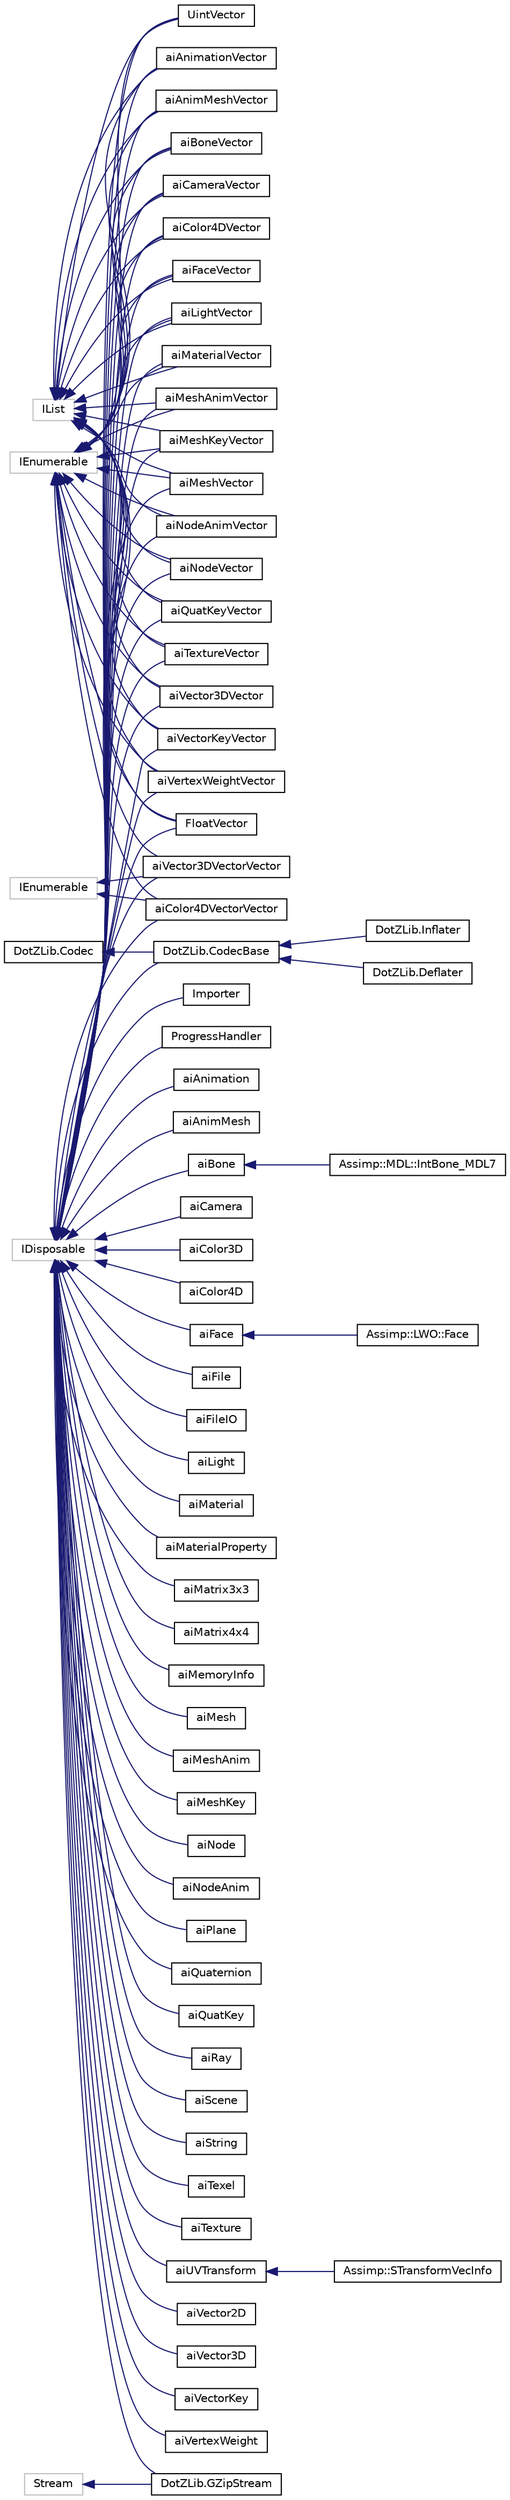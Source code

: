 digraph "Graphical Class Hierarchy"
{
  edge [fontname="Helvetica",fontsize="10",labelfontname="Helvetica",labelfontsize="10"];
  node [fontname="Helvetica",fontsize="10",shape=record];
  rankdir="LR";
  Node1 [label="DotZLib.Codec",height=0.2,width=0.4,color="black", fillcolor="white", style="filled",URL="$interface_dot_z_lib_1_1_codec.html",tooltip="Declares methods and events for implementing compressors/decompressors "];
  Node1 -> Node2 [dir="back",color="midnightblue",fontsize="10",style="solid",fontname="Helvetica"];
  Node2 [label="DotZLib.CodecBase",height=0.2,width=0.4,color="black", fillcolor="white", style="filled",URL="$class_dot_z_lib_1_1_codec_base.html",tooltip="Implements the common functionality needed for all Codecs "];
  Node2 -> Node3 [dir="back",color="midnightblue",fontsize="10",style="solid",fontname="Helvetica"];
  Node3 [label="DotZLib.Deflater",height=0.2,width=0.4,color="black", fillcolor="white", style="filled",URL="$class_dot_z_lib_1_1_deflater.html",tooltip="Implements a data compressor, using the deflate algorithm in the ZLib dll "];
  Node2 -> Node4 [dir="back",color="midnightblue",fontsize="10",style="solid",fontname="Helvetica"];
  Node4 [label="DotZLib.Inflater",height=0.2,width=0.4,color="black", fillcolor="white", style="filled",URL="$class_dot_z_lib_1_1_inflater.html",tooltip="Implements a data decompressor, using the inflate algorithm in the ZLib dll "];
  Node5 [label="IDisposable",height=0.2,width=0.4,color="grey75", fillcolor="white", style="filled"];
  Node5 -> Node6 [dir="back",color="midnightblue",fontsize="10",style="solid",fontname="Helvetica"];
  Node6 [label="aiAnimation",height=0.2,width=0.4,color="black", fillcolor="white", style="filled",URL="$structai_animation.html"];
  Node5 -> Node7 [dir="back",color="midnightblue",fontsize="10",style="solid",fontname="Helvetica"];
  Node7 [label="aiAnimationVector",height=0.2,width=0.4,color="black", fillcolor="white", style="filled",URL="$classai_animation_vector.html"];
  Node5 -> Node8 [dir="back",color="midnightblue",fontsize="10",style="solid",fontname="Helvetica"];
  Node8 [label="aiAnimMesh",height=0.2,width=0.4,color="black", fillcolor="white", style="filled",URL="$structai_anim_mesh.html",tooltip="NOT CURRENTLY IN USE. An AnimMesh is an attachment to an aiMesh stores per-vertex animations for a pa..."];
  Node5 -> Node9 [dir="back",color="midnightblue",fontsize="10",style="solid",fontname="Helvetica"];
  Node9 [label="aiAnimMeshVector",height=0.2,width=0.4,color="black", fillcolor="white", style="filled",URL="$classai_anim_mesh_vector.html"];
  Node5 -> Node10 [dir="back",color="midnightblue",fontsize="10",style="solid",fontname="Helvetica"];
  Node10 [label="aiBone",height=0.2,width=0.4,color="black", fillcolor="white", style="filled",URL="$structai_bone.html",tooltip="A single bone of a mesh. "];
  Node10 -> Node11 [dir="back",color="midnightblue",fontsize="10",style="solid",fontname="Helvetica"];
  Node11 [label="Assimp::MDL::IntBone_MDL7",height=0.2,width=0.4,color="black", fillcolor="white", style="filled",URL="$struct_assimp_1_1_m_d_l_1_1_int_bone___m_d_l7.html",tooltip="Internal data structure to represent a bone in a MDL7 file with all of its animation channels assigne..."];
  Node5 -> Node12 [dir="back",color="midnightblue",fontsize="10",style="solid",fontname="Helvetica"];
  Node12 [label="aiBoneVector",height=0.2,width=0.4,color="black", fillcolor="white", style="filled",URL="$classai_bone_vector.html"];
  Node5 -> Node13 [dir="back",color="midnightblue",fontsize="10",style="solid",fontname="Helvetica"];
  Node13 [label="aiCamera",height=0.2,width=0.4,color="black", fillcolor="white", style="filled",URL="$structai_camera.html"];
  Node5 -> Node14 [dir="back",color="midnightblue",fontsize="10",style="solid",fontname="Helvetica"];
  Node14 [label="aiCameraVector",height=0.2,width=0.4,color="black", fillcolor="white", style="filled",URL="$classai_camera_vector.html"];
  Node5 -> Node15 [dir="back",color="midnightblue",fontsize="10",style="solid",fontname="Helvetica"];
  Node15 [label="aiColor3D",height=0.2,width=0.4,color="black", fillcolor="white", style="filled",URL="$structai_color3_d.html"];
  Node5 -> Node16 [dir="back",color="midnightblue",fontsize="10",style="solid",fontname="Helvetica"];
  Node16 [label="aiColor4D",height=0.2,width=0.4,color="black", fillcolor="white", style="filled",URL="$structai_color4_d.html"];
  Node5 -> Node17 [dir="back",color="midnightblue",fontsize="10",style="solid",fontname="Helvetica"];
  Node17 [label="aiColor4DVector",height=0.2,width=0.4,color="black", fillcolor="white", style="filled",URL="$classai_color4_d_vector.html"];
  Node5 -> Node18 [dir="back",color="midnightblue",fontsize="10",style="solid",fontname="Helvetica"];
  Node18 [label="aiColor4DVectorVector",height=0.2,width=0.4,color="black", fillcolor="white", style="filled",URL="$classai_color4_d_vector_vector.html"];
  Node5 -> Node19 [dir="back",color="midnightblue",fontsize="10",style="solid",fontname="Helvetica"];
  Node19 [label="aiFace",height=0.2,width=0.4,color="black", fillcolor="white", style="filled",URL="$structai_face.html",tooltip="A single face in a mesh, referring to multiple vertices. "];
  Node19 -> Node20 [dir="back",color="midnightblue",fontsize="10",style="solid",fontname="Helvetica"];
  Node20 [label="Assimp::LWO::Face",height=0.2,width=0.4,color="black", fillcolor="white", style="filled",URL="$struct_assimp_1_1_l_w_o_1_1_face.html",tooltip="Data structure for a face in a LWO file. "];
  Node5 -> Node21 [dir="back",color="midnightblue",fontsize="10",style="solid",fontname="Helvetica"];
  Node21 [label="aiFaceVector",height=0.2,width=0.4,color="black", fillcolor="white", style="filled",URL="$classai_face_vector.html"];
  Node5 -> Node22 [dir="back",color="midnightblue",fontsize="10",style="solid",fontname="Helvetica"];
  Node22 [label="aiFile",height=0.2,width=0.4,color="black", fillcolor="white", style="filled",URL="$structai_file.html",tooltip="C-API: File callbacks. "];
  Node5 -> Node23 [dir="back",color="midnightblue",fontsize="10",style="solid",fontname="Helvetica"];
  Node23 [label="aiFileIO",height=0.2,width=0.4,color="black", fillcolor="white", style="filled",URL="$structai_file_i_o.html",tooltip="C-API: File system callbacks. "];
  Node5 -> Node24 [dir="back",color="midnightblue",fontsize="10",style="solid",fontname="Helvetica"];
  Node24 [label="aiLight",height=0.2,width=0.4,color="black", fillcolor="white", style="filled",URL="$structai_light.html"];
  Node5 -> Node25 [dir="back",color="midnightblue",fontsize="10",style="solid",fontname="Helvetica"];
  Node25 [label="aiLightVector",height=0.2,width=0.4,color="black", fillcolor="white", style="filled",URL="$classai_light_vector.html"];
  Node5 -> Node26 [dir="back",color="midnightblue",fontsize="10",style="solid",fontname="Helvetica"];
  Node26 [label="aiMaterial",height=0.2,width=0.4,color="black", fillcolor="white", style="filled",URL="$classai_material.html"];
  Node5 -> Node27 [dir="back",color="midnightblue",fontsize="10",style="solid",fontname="Helvetica"];
  Node27 [label="aiMaterialProperty",height=0.2,width=0.4,color="black", fillcolor="white", style="filled",URL="$classai_material_property.html"];
  Node5 -> Node28 [dir="back",color="midnightblue",fontsize="10",style="solid",fontname="Helvetica"];
  Node28 [label="aiMaterialVector",height=0.2,width=0.4,color="black", fillcolor="white", style="filled",URL="$classai_material_vector.html"];
  Node5 -> Node29 [dir="back",color="midnightblue",fontsize="10",style="solid",fontname="Helvetica"];
  Node29 [label="aiMatrix3x3",height=0.2,width=0.4,color="black", fillcolor="white", style="filled",URL="$structai_matrix3x3.html"];
  Node5 -> Node30 [dir="back",color="midnightblue",fontsize="10",style="solid",fontname="Helvetica"];
  Node30 [label="aiMatrix4x4",height=0.2,width=0.4,color="black", fillcolor="white", style="filled",URL="$structai_matrix4x4.html"];
  Node5 -> Node31 [dir="back",color="midnightblue",fontsize="10",style="solid",fontname="Helvetica"];
  Node31 [label="aiMemoryInfo",height=0.2,width=0.4,color="black", fillcolor="white", style="filled",URL="$classai_memory_info.html"];
  Node5 -> Node32 [dir="back",color="midnightblue",fontsize="10",style="solid",fontname="Helvetica"];
  Node32 [label="aiMesh",height=0.2,width=0.4,color="black", fillcolor="white", style="filled",URL="$structai_mesh.html",tooltip="A mesh represents a geometry or model with a single material. "];
  Node5 -> Node33 [dir="back",color="midnightblue",fontsize="10",style="solid",fontname="Helvetica"];
  Node33 [label="aiMeshAnim",height=0.2,width=0.4,color="black", fillcolor="white", style="filled",URL="$structai_mesh_anim.html"];
  Node5 -> Node34 [dir="back",color="midnightblue",fontsize="10",style="solid",fontname="Helvetica"];
  Node34 [label="aiMeshAnimVector",height=0.2,width=0.4,color="black", fillcolor="white", style="filled",URL="$classai_mesh_anim_vector.html"];
  Node5 -> Node35 [dir="back",color="midnightblue",fontsize="10",style="solid",fontname="Helvetica"];
  Node35 [label="aiMeshKey",height=0.2,width=0.4,color="black", fillcolor="white", style="filled",URL="$structai_mesh_key.html"];
  Node5 -> Node36 [dir="back",color="midnightblue",fontsize="10",style="solid",fontname="Helvetica"];
  Node36 [label="aiMeshKeyVector",height=0.2,width=0.4,color="black", fillcolor="white", style="filled",URL="$classai_mesh_key_vector.html"];
  Node5 -> Node37 [dir="back",color="midnightblue",fontsize="10",style="solid",fontname="Helvetica"];
  Node37 [label="aiMeshVector",height=0.2,width=0.4,color="black", fillcolor="white", style="filled",URL="$classai_mesh_vector.html"];
  Node5 -> Node38 [dir="back",color="midnightblue",fontsize="10",style="solid",fontname="Helvetica"];
  Node38 [label="aiNode",height=0.2,width=0.4,color="black", fillcolor="white", style="filled",URL="$structai_node.html"];
  Node5 -> Node39 [dir="back",color="midnightblue",fontsize="10",style="solid",fontname="Helvetica"];
  Node39 [label="aiNodeAnim",height=0.2,width=0.4,color="black", fillcolor="white", style="filled",URL="$structai_node_anim.html"];
  Node5 -> Node40 [dir="back",color="midnightblue",fontsize="10",style="solid",fontname="Helvetica"];
  Node40 [label="aiNodeAnimVector",height=0.2,width=0.4,color="black", fillcolor="white", style="filled",URL="$classai_node_anim_vector.html"];
  Node5 -> Node41 [dir="back",color="midnightblue",fontsize="10",style="solid",fontname="Helvetica"];
  Node41 [label="aiNodeVector",height=0.2,width=0.4,color="black", fillcolor="white", style="filled",URL="$classai_node_vector.html"];
  Node5 -> Node42 [dir="back",color="midnightblue",fontsize="10",style="solid",fontname="Helvetica"];
  Node42 [label="aiPlane",height=0.2,width=0.4,color="black", fillcolor="white", style="filled",URL="$structai_plane.html"];
  Node5 -> Node43 [dir="back",color="midnightblue",fontsize="10",style="solid",fontname="Helvetica"];
  Node43 [label="aiQuaternion",height=0.2,width=0.4,color="black", fillcolor="white", style="filled",URL="$structai_quaternion.html"];
  Node5 -> Node44 [dir="back",color="midnightblue",fontsize="10",style="solid",fontname="Helvetica"];
  Node44 [label="aiQuatKey",height=0.2,width=0.4,color="black", fillcolor="white", style="filled",URL="$structai_quat_key.html"];
  Node5 -> Node45 [dir="back",color="midnightblue",fontsize="10",style="solid",fontname="Helvetica"];
  Node45 [label="aiQuatKeyVector",height=0.2,width=0.4,color="black", fillcolor="white", style="filled",URL="$classai_quat_key_vector.html"];
  Node5 -> Node46 [dir="back",color="midnightblue",fontsize="10",style="solid",fontname="Helvetica"];
  Node46 [label="aiRay",height=0.2,width=0.4,color="black", fillcolor="white", style="filled",URL="$structai_ray.html"];
  Node5 -> Node47 [dir="back",color="midnightblue",fontsize="10",style="solid",fontname="Helvetica"];
  Node47 [label="aiScene",height=0.2,width=0.4,color="black", fillcolor="white", style="filled",URL="$structai_scene.html"];
  Node5 -> Node48 [dir="back",color="midnightblue",fontsize="10",style="solid",fontname="Helvetica"];
  Node48 [label="aiString",height=0.2,width=0.4,color="black", fillcolor="white", style="filled",URL="$structai_string.html"];
  Node5 -> Node49 [dir="back",color="midnightblue",fontsize="10",style="solid",fontname="Helvetica"];
  Node49 [label="aiTexel",height=0.2,width=0.4,color="black", fillcolor="white", style="filled",URL="$structai_texel.html",tooltip="Helper structure to represent a texel in a ARGB8888 format. "];
  Node5 -> Node50 [dir="back",color="midnightblue",fontsize="10",style="solid",fontname="Helvetica"];
  Node50 [label="aiTexture",height=0.2,width=0.4,color="black", fillcolor="white", style="filled",URL="$structai_texture.html"];
  Node5 -> Node51 [dir="back",color="midnightblue",fontsize="10",style="solid",fontname="Helvetica"];
  Node51 [label="aiTextureVector",height=0.2,width=0.4,color="black", fillcolor="white", style="filled",URL="$classai_texture_vector.html"];
  Node5 -> Node52 [dir="back",color="midnightblue",fontsize="10",style="solid",fontname="Helvetica"];
  Node52 [label="aiUVTransform",height=0.2,width=0.4,color="black", fillcolor="white", style="filled",URL="$structai_u_v_transform.html",tooltip="Defines how an UV channel is transformed. "];
  Node52 -> Node53 [dir="back",color="midnightblue",fontsize="10",style="solid",fontname="Helvetica"];
  Node53 [label="Assimp::STransformVecInfo",height=0.2,width=0.4,color="black", fillcolor="white", style="filled",URL="$struct_assimp_1_1_s_transform_vec_info.html"];
  Node5 -> Node54 [dir="back",color="midnightblue",fontsize="10",style="solid",fontname="Helvetica"];
  Node54 [label="aiVector2D",height=0.2,width=0.4,color="black", fillcolor="white", style="filled",URL="$structai_vector2_d.html"];
  Node5 -> Node55 [dir="back",color="midnightblue",fontsize="10",style="solid",fontname="Helvetica"];
  Node55 [label="aiVector3D",height=0.2,width=0.4,color="black", fillcolor="white", style="filled",URL="$structai_vector3_d.html"];
  Node5 -> Node56 [dir="back",color="midnightblue",fontsize="10",style="solid",fontname="Helvetica"];
  Node56 [label="aiVector3DVector",height=0.2,width=0.4,color="black", fillcolor="white", style="filled",URL="$classai_vector3_d_vector.html"];
  Node5 -> Node57 [dir="back",color="midnightblue",fontsize="10",style="solid",fontname="Helvetica"];
  Node57 [label="aiVector3DVectorVector",height=0.2,width=0.4,color="black", fillcolor="white", style="filled",URL="$classai_vector3_d_vector_vector.html"];
  Node5 -> Node58 [dir="back",color="midnightblue",fontsize="10",style="solid",fontname="Helvetica"];
  Node58 [label="aiVectorKey",height=0.2,width=0.4,color="black", fillcolor="white", style="filled",URL="$structai_vector_key.html"];
  Node5 -> Node59 [dir="back",color="midnightblue",fontsize="10",style="solid",fontname="Helvetica"];
  Node59 [label="aiVectorKeyVector",height=0.2,width=0.4,color="black", fillcolor="white", style="filled",URL="$classai_vector_key_vector.html"];
  Node5 -> Node60 [dir="back",color="midnightblue",fontsize="10",style="solid",fontname="Helvetica"];
  Node60 [label="aiVertexWeight",height=0.2,width=0.4,color="black", fillcolor="white", style="filled",URL="$structai_vertex_weight.html",tooltip="A single influence of a bone on a vertex. "];
  Node5 -> Node61 [dir="back",color="midnightblue",fontsize="10",style="solid",fontname="Helvetica"];
  Node61 [label="aiVertexWeightVector",height=0.2,width=0.4,color="black", fillcolor="white", style="filled",URL="$classai_vertex_weight_vector.html"];
  Node5 -> Node2 [dir="back",color="midnightblue",fontsize="10",style="solid",fontname="Helvetica"];
  Node5 -> Node62 [dir="back",color="midnightblue",fontsize="10",style="solid",fontname="Helvetica"];
  Node62 [label="DotZLib.GZipStream",height=0.2,width=0.4,color="black", fillcolor="white", style="filled",URL="$class_dot_z_lib_1_1_g_zip_stream.html",tooltip="Implements a compressed Stream, in GZip (.gz) format. "];
  Node5 -> Node63 [dir="back",color="midnightblue",fontsize="10",style="solid",fontname="Helvetica"];
  Node63 [label="FloatVector",height=0.2,width=0.4,color="black", fillcolor="white", style="filled",URL="$class_float_vector.html"];
  Node5 -> Node64 [dir="back",color="midnightblue",fontsize="10",style="solid",fontname="Helvetica"];
  Node64 [label="Importer",height=0.2,width=0.4,color="black", fillcolor="white", style="filled",URL="$class_importer.html"];
  Node5 -> Node65 [dir="back",color="midnightblue",fontsize="10",style="solid",fontname="Helvetica"];
  Node65 [label="ProgressHandler",height=0.2,width=0.4,color="black", fillcolor="white", style="filled",URL="$class_progress_handler.html"];
  Node5 -> Node66 [dir="back",color="midnightblue",fontsize="10",style="solid",fontname="Helvetica"];
  Node66 [label="UintVector",height=0.2,width=0.4,color="black", fillcolor="white", style="filled",URL="$class_uint_vector.html"];
  Node67 [label="IEnumerable",height=0.2,width=0.4,color="grey75", fillcolor="white", style="filled"];
  Node67 -> Node18 [dir="back",color="midnightblue",fontsize="10",style="solid",fontname="Helvetica"];
  Node67 -> Node57 [dir="back",color="midnightblue",fontsize="10",style="solid",fontname="Helvetica"];
  Node68 [label="IEnumerable",height=0.2,width=0.4,color="grey75", fillcolor="white", style="filled"];
  Node68 -> Node7 [dir="back",color="midnightblue",fontsize="10",style="solid",fontname="Helvetica"];
  Node68 -> Node9 [dir="back",color="midnightblue",fontsize="10",style="solid",fontname="Helvetica"];
  Node68 -> Node12 [dir="back",color="midnightblue",fontsize="10",style="solid",fontname="Helvetica"];
  Node68 -> Node14 [dir="back",color="midnightblue",fontsize="10",style="solid",fontname="Helvetica"];
  Node68 -> Node17 [dir="back",color="midnightblue",fontsize="10",style="solid",fontname="Helvetica"];
  Node68 -> Node18 [dir="back",color="midnightblue",fontsize="10",style="solid",fontname="Helvetica"];
  Node68 -> Node21 [dir="back",color="midnightblue",fontsize="10",style="solid",fontname="Helvetica"];
  Node68 -> Node25 [dir="back",color="midnightblue",fontsize="10",style="solid",fontname="Helvetica"];
  Node68 -> Node28 [dir="back",color="midnightblue",fontsize="10",style="solid",fontname="Helvetica"];
  Node68 -> Node34 [dir="back",color="midnightblue",fontsize="10",style="solid",fontname="Helvetica"];
  Node68 -> Node36 [dir="back",color="midnightblue",fontsize="10",style="solid",fontname="Helvetica"];
  Node68 -> Node37 [dir="back",color="midnightblue",fontsize="10",style="solid",fontname="Helvetica"];
  Node68 -> Node40 [dir="back",color="midnightblue",fontsize="10",style="solid",fontname="Helvetica"];
  Node68 -> Node41 [dir="back",color="midnightblue",fontsize="10",style="solid",fontname="Helvetica"];
  Node68 -> Node45 [dir="back",color="midnightblue",fontsize="10",style="solid",fontname="Helvetica"];
  Node68 -> Node51 [dir="back",color="midnightblue",fontsize="10",style="solid",fontname="Helvetica"];
  Node68 -> Node56 [dir="back",color="midnightblue",fontsize="10",style="solid",fontname="Helvetica"];
  Node68 -> Node57 [dir="back",color="midnightblue",fontsize="10",style="solid",fontname="Helvetica"];
  Node68 -> Node59 [dir="back",color="midnightblue",fontsize="10",style="solid",fontname="Helvetica"];
  Node68 -> Node61 [dir="back",color="midnightblue",fontsize="10",style="solid",fontname="Helvetica"];
  Node68 -> Node63 [dir="back",color="midnightblue",fontsize="10",style="solid",fontname="Helvetica"];
  Node68 -> Node66 [dir="back",color="midnightblue",fontsize="10",style="solid",fontname="Helvetica"];
  Node69 [label="IList",height=0.2,width=0.4,color="grey75", fillcolor="white", style="filled"];
  Node69 -> Node7 [dir="back",color="midnightblue",fontsize="10",style="solid",fontname="Helvetica"];
  Node69 -> Node9 [dir="back",color="midnightblue",fontsize="10",style="solid",fontname="Helvetica"];
  Node69 -> Node12 [dir="back",color="midnightblue",fontsize="10",style="solid",fontname="Helvetica"];
  Node69 -> Node14 [dir="back",color="midnightblue",fontsize="10",style="solid",fontname="Helvetica"];
  Node69 -> Node17 [dir="back",color="midnightblue",fontsize="10",style="solid",fontname="Helvetica"];
  Node69 -> Node21 [dir="back",color="midnightblue",fontsize="10",style="solid",fontname="Helvetica"];
  Node69 -> Node25 [dir="back",color="midnightblue",fontsize="10",style="solid",fontname="Helvetica"];
  Node69 -> Node28 [dir="back",color="midnightblue",fontsize="10",style="solid",fontname="Helvetica"];
  Node69 -> Node34 [dir="back",color="midnightblue",fontsize="10",style="solid",fontname="Helvetica"];
  Node69 -> Node36 [dir="back",color="midnightblue",fontsize="10",style="solid",fontname="Helvetica"];
  Node69 -> Node37 [dir="back",color="midnightblue",fontsize="10",style="solid",fontname="Helvetica"];
  Node69 -> Node40 [dir="back",color="midnightblue",fontsize="10",style="solid",fontname="Helvetica"];
  Node69 -> Node41 [dir="back",color="midnightblue",fontsize="10",style="solid",fontname="Helvetica"];
  Node69 -> Node45 [dir="back",color="midnightblue",fontsize="10",style="solid",fontname="Helvetica"];
  Node69 -> Node51 [dir="back",color="midnightblue",fontsize="10",style="solid",fontname="Helvetica"];
  Node69 -> Node56 [dir="back",color="midnightblue",fontsize="10",style="solid",fontname="Helvetica"];
  Node69 -> Node59 [dir="back",color="midnightblue",fontsize="10",style="solid",fontname="Helvetica"];
  Node69 -> Node61 [dir="back",color="midnightblue",fontsize="10",style="solid",fontname="Helvetica"];
  Node69 -> Node63 [dir="back",color="midnightblue",fontsize="10",style="solid",fontname="Helvetica"];
  Node69 -> Node66 [dir="back",color="midnightblue",fontsize="10",style="solid",fontname="Helvetica"];
  Node70 [label="Stream",height=0.2,width=0.4,color="grey75", fillcolor="white", style="filled"];
  Node70 -> Node62 [dir="back",color="midnightblue",fontsize="10",style="solid",fontname="Helvetica"];
}
